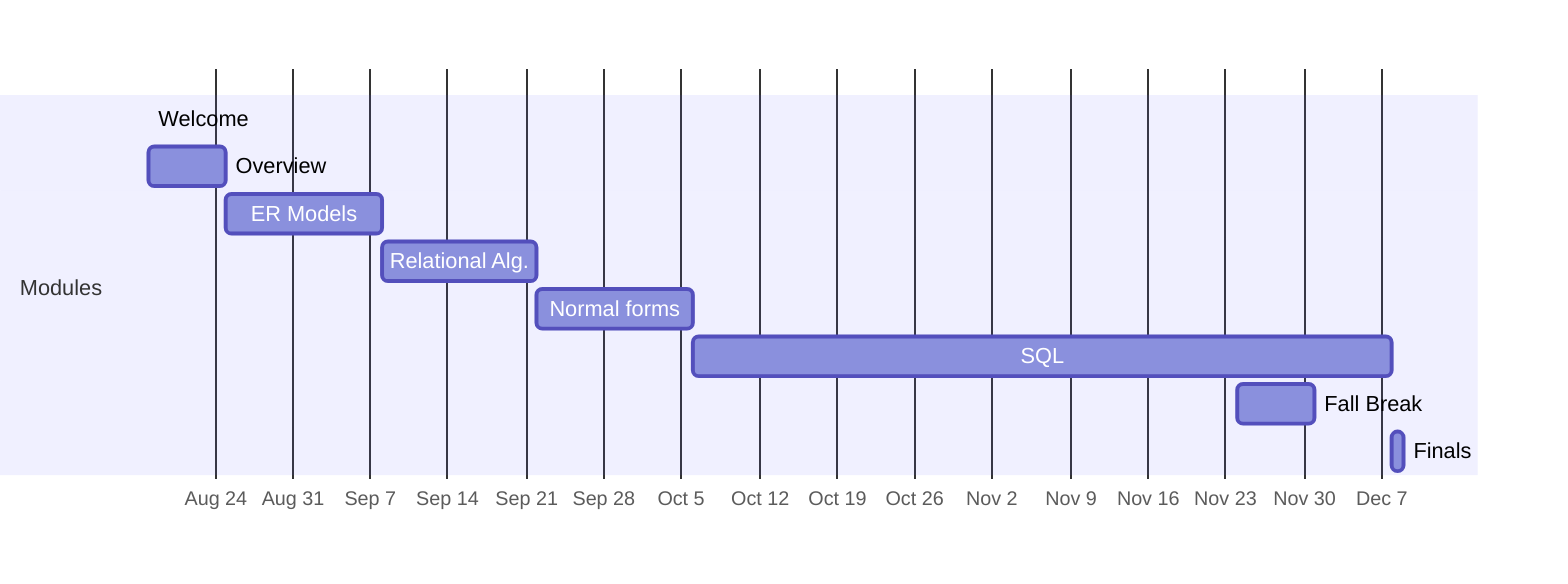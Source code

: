 gantt
    dateFormat YYYY-MM-DD
    axisFormat %b %e
    todayMarker stroke-width:7px,stroke:#FFB300,opacity:0.5

    section Modules
    Welcome : m0, 2025-08-18, 2025-08-18
    Overview : m1, 2025-08-18, 2025-08-25
    ER Models : m2, 2025-08-25, 2025-09-08
    Relational Alg. : m3, 2025-09-08, 2025-09-22
    Normal forms : m4, 2025-09-22, 2025-10-06
    SQL : m5, 2025-10-06, 2025-12-08
    Fall Break : m6, 2025-11-24, 2025-12-01
    Finals : m7, 2025-12-08, 2025-12-09
